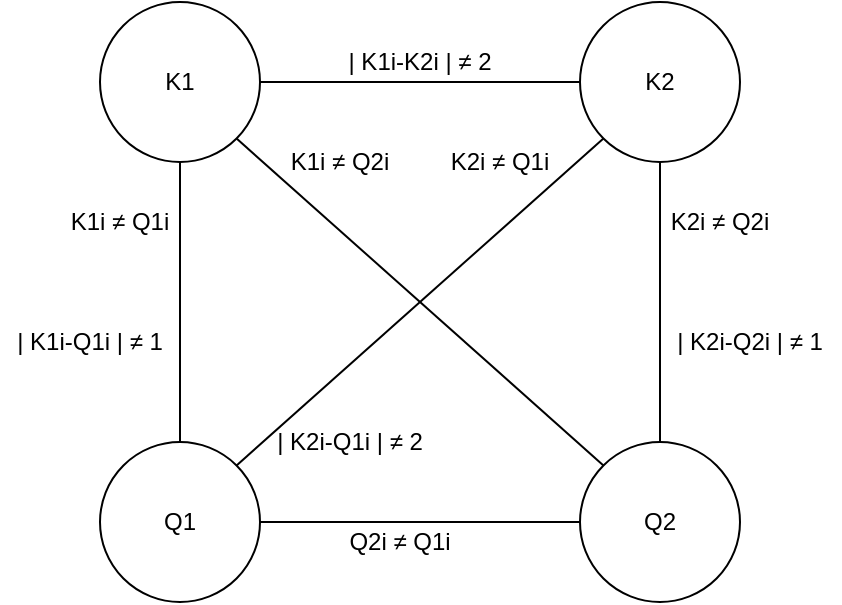 <mxfile version="12.7.0" type="device"><diagram id="oVpBEDzy9AspMeqh4XbL" name="Page-1"><mxGraphModel dx="676" dy="589" grid="1" gridSize="10" guides="1" tooltips="1" connect="1" arrows="1" fold="1" page="1" pageScale="1" pageWidth="827" pageHeight="1169" math="0" shadow="0"><root><mxCell id="0"/><mxCell id="1" parent="0"/><mxCell id="9qxC0JJMw9uK7JLfVLbW-1" value="" style="ellipse;whiteSpace=wrap;html=1;aspect=fixed;" vertex="1" parent="1"><mxGeometry x="120" y="120" width="80" height="80" as="geometry"/></mxCell><mxCell id="9qxC0JJMw9uK7JLfVLbW-2" value="" style="ellipse;whiteSpace=wrap;html=1;aspect=fixed;" vertex="1" parent="1"><mxGeometry x="360" y="120" width="80" height="80" as="geometry"/></mxCell><mxCell id="9qxC0JJMw9uK7JLfVLbW-3" value="" style="ellipse;whiteSpace=wrap;html=1;aspect=fixed;" vertex="1" parent="1"><mxGeometry x="120" y="340" width="80" height="80" as="geometry"/></mxCell><mxCell id="9qxC0JJMw9uK7JLfVLbW-4" value="" style="ellipse;whiteSpace=wrap;html=1;aspect=fixed;" vertex="1" parent="1"><mxGeometry x="360" y="340" width="80" height="80" as="geometry"/></mxCell><mxCell id="9qxC0JJMw9uK7JLfVLbW-5" value="" style="endArrow=none;html=1;exitX=1;exitY=0.5;exitDx=0;exitDy=0;entryX=0;entryY=0.5;entryDx=0;entryDy=0;" edge="1" parent="1" source="9qxC0JJMw9uK7JLfVLbW-1" target="9qxC0JJMw9uK7JLfVLbW-2"><mxGeometry width="50" height="50" relative="1" as="geometry"><mxPoint x="260" y="250" as="sourcePoint"/><mxPoint x="310" y="200" as="targetPoint"/></mxGeometry></mxCell><mxCell id="9qxC0JJMw9uK7JLfVLbW-6" value="" style="endArrow=none;html=1;entryX=0.5;entryY=1;entryDx=0;entryDy=0;exitX=0.5;exitY=0;exitDx=0;exitDy=0;" edge="1" parent="1" source="9qxC0JJMw9uK7JLfVLbW-3" target="9qxC0JJMw9uK7JLfVLbW-1"><mxGeometry width="50" height="50" relative="1" as="geometry"><mxPoint x="120" y="300" as="sourcePoint"/><mxPoint x="170" y="250" as="targetPoint"/></mxGeometry></mxCell><mxCell id="9qxC0JJMw9uK7JLfVLbW-7" value="" style="endArrow=none;html=1;exitX=1;exitY=0.5;exitDx=0;exitDy=0;entryX=0;entryY=0.5;entryDx=0;entryDy=0;" edge="1" parent="1" source="9qxC0JJMw9uK7JLfVLbW-3" target="9qxC0JJMw9uK7JLfVLbW-4"><mxGeometry width="50" height="50" relative="1" as="geometry"><mxPoint x="250" y="430" as="sourcePoint"/><mxPoint x="300" y="380" as="targetPoint"/></mxGeometry></mxCell><mxCell id="9qxC0JJMw9uK7JLfVLbW-8" value="" style="endArrow=none;html=1;exitX=0.5;exitY=1;exitDx=0;exitDy=0;entryX=0.5;entryY=0;entryDx=0;entryDy=0;" edge="1" parent="1" source="9qxC0JJMw9uK7JLfVLbW-2" target="9qxC0JJMw9uK7JLfVLbW-4"><mxGeometry width="50" height="50" relative="1" as="geometry"><mxPoint x="260" y="490" as="sourcePoint"/><mxPoint x="400" y="310" as="targetPoint"/></mxGeometry></mxCell><mxCell id="9qxC0JJMw9uK7JLfVLbW-10" value="" style="endArrow=none;html=1;entryX=1;entryY=1;entryDx=0;entryDy=0;exitX=0;exitY=0;exitDx=0;exitDy=0;" edge="1" parent="1" source="9qxC0JJMw9uK7JLfVLbW-4" target="9qxC0JJMw9uK7JLfVLbW-1"><mxGeometry width="50" height="50" relative="1" as="geometry"><mxPoint x="330" y="500" as="sourcePoint"/><mxPoint x="380" y="450" as="targetPoint"/></mxGeometry></mxCell><mxCell id="9qxC0JJMw9uK7JLfVLbW-11" value="" style="endArrow=none;html=1;entryX=0;entryY=1;entryDx=0;entryDy=0;exitX=1;exitY=0;exitDx=0;exitDy=0;" edge="1" parent="1" source="9qxC0JJMw9uK7JLfVLbW-3" target="9qxC0JJMw9uK7JLfVLbW-2"><mxGeometry width="50" height="50" relative="1" as="geometry"><mxPoint x="280" y="270" as="sourcePoint"/><mxPoint x="330" y="220" as="targetPoint"/></mxGeometry></mxCell><mxCell id="9qxC0JJMw9uK7JLfVLbW-12" value="K1" style="text;html=1;strokeColor=none;fillColor=none;align=center;verticalAlign=middle;whiteSpace=wrap;rounded=0;" vertex="1" parent="1"><mxGeometry x="140" y="150" width="40" height="20" as="geometry"/></mxCell><mxCell id="9qxC0JJMw9uK7JLfVLbW-13" value="K2" style="text;html=1;strokeColor=none;fillColor=none;align=center;verticalAlign=middle;whiteSpace=wrap;rounded=0;" vertex="1" parent="1"><mxGeometry x="380" y="150" width="40" height="20" as="geometry"/></mxCell><mxCell id="9qxC0JJMw9uK7JLfVLbW-14" value="Q1" style="text;html=1;strokeColor=none;fillColor=none;align=center;verticalAlign=middle;whiteSpace=wrap;rounded=0;" vertex="1" parent="1"><mxGeometry x="140" y="370" width="40" height="20" as="geometry"/></mxCell><mxCell id="9qxC0JJMw9uK7JLfVLbW-15" value="Q2" style="text;html=1;strokeColor=none;fillColor=none;align=center;verticalAlign=middle;whiteSpace=wrap;rounded=0;" vertex="1" parent="1"><mxGeometry x="380" y="370" width="40" height="20" as="geometry"/></mxCell><mxCell id="9qxC0JJMw9uK7JLfVLbW-16" value="| K1i-K2i | ≠ 2" style="text;html=1;strokeColor=none;fillColor=none;align=center;verticalAlign=middle;whiteSpace=wrap;rounded=0;" vertex="1" parent="1"><mxGeometry x="200" y="140" width="160" height="20" as="geometry"/></mxCell><mxCell id="9qxC0JJMw9uK7JLfVLbW-17" value="K1i ≠ Q2i" style="text;html=1;strokeColor=none;fillColor=none;align=center;verticalAlign=middle;whiteSpace=wrap;rounded=0;" vertex="1" parent="1"><mxGeometry x="210" y="190" width="60" height="20" as="geometry"/></mxCell><mxCell id="9qxC0JJMw9uK7JLfVLbW-18" value="K2i ≠ Q1i" style="text;html=1;strokeColor=none;fillColor=none;align=center;verticalAlign=middle;whiteSpace=wrap;rounded=0;" vertex="1" parent="1"><mxGeometry x="290" y="190" width="60" height="20" as="geometry"/></mxCell><mxCell id="9qxC0JJMw9uK7JLfVLbW-19" value="K1i ≠ Q1i" style="text;html=1;strokeColor=none;fillColor=none;align=center;verticalAlign=middle;whiteSpace=wrap;rounded=0;" vertex="1" parent="1"><mxGeometry x="100" y="220" width="60" height="20" as="geometry"/></mxCell><mxCell id="9qxC0JJMw9uK7JLfVLbW-20" value="K2i ≠ Q2i" style="text;html=1;strokeColor=none;fillColor=none;align=center;verticalAlign=middle;whiteSpace=wrap;rounded=0;" vertex="1" parent="1"><mxGeometry x="400" y="220" width="60" height="20" as="geometry"/></mxCell><mxCell id="9qxC0JJMw9uK7JLfVLbW-21" value="Q2i ≠ Q1i" style="text;html=1;strokeColor=none;fillColor=none;align=center;verticalAlign=middle;whiteSpace=wrap;rounded=0;" vertex="1" parent="1"><mxGeometry x="240" y="380" width="60" height="20" as="geometry"/></mxCell><mxCell id="9qxC0JJMw9uK7JLfVLbW-22" value="| K1i-Q1i | ≠ 1" style="text;html=1;strokeColor=none;fillColor=none;align=center;verticalAlign=middle;whiteSpace=wrap;rounded=0;" vertex="1" parent="1"><mxGeometry x="70" y="280" width="90" height="20" as="geometry"/></mxCell><mxCell id="9qxC0JJMw9uK7JLfVLbW-24" value="| K2i-Q2i | ≠ 1" style="text;html=1;strokeColor=none;fillColor=none;align=center;verticalAlign=middle;whiteSpace=wrap;rounded=0;" vertex="1" parent="1"><mxGeometry x="400" y="280" width="90" height="20" as="geometry"/></mxCell><mxCell id="9qxC0JJMw9uK7JLfVLbW-25" value="| K2i-Q1i | ≠ 2" style="text;html=1;strokeColor=none;fillColor=none;align=center;verticalAlign=middle;whiteSpace=wrap;rounded=0;" vertex="1" parent="1"><mxGeometry x="200" y="330" width="90" height="20" as="geometry"/></mxCell></root></mxGraphModel></diagram></mxfile>